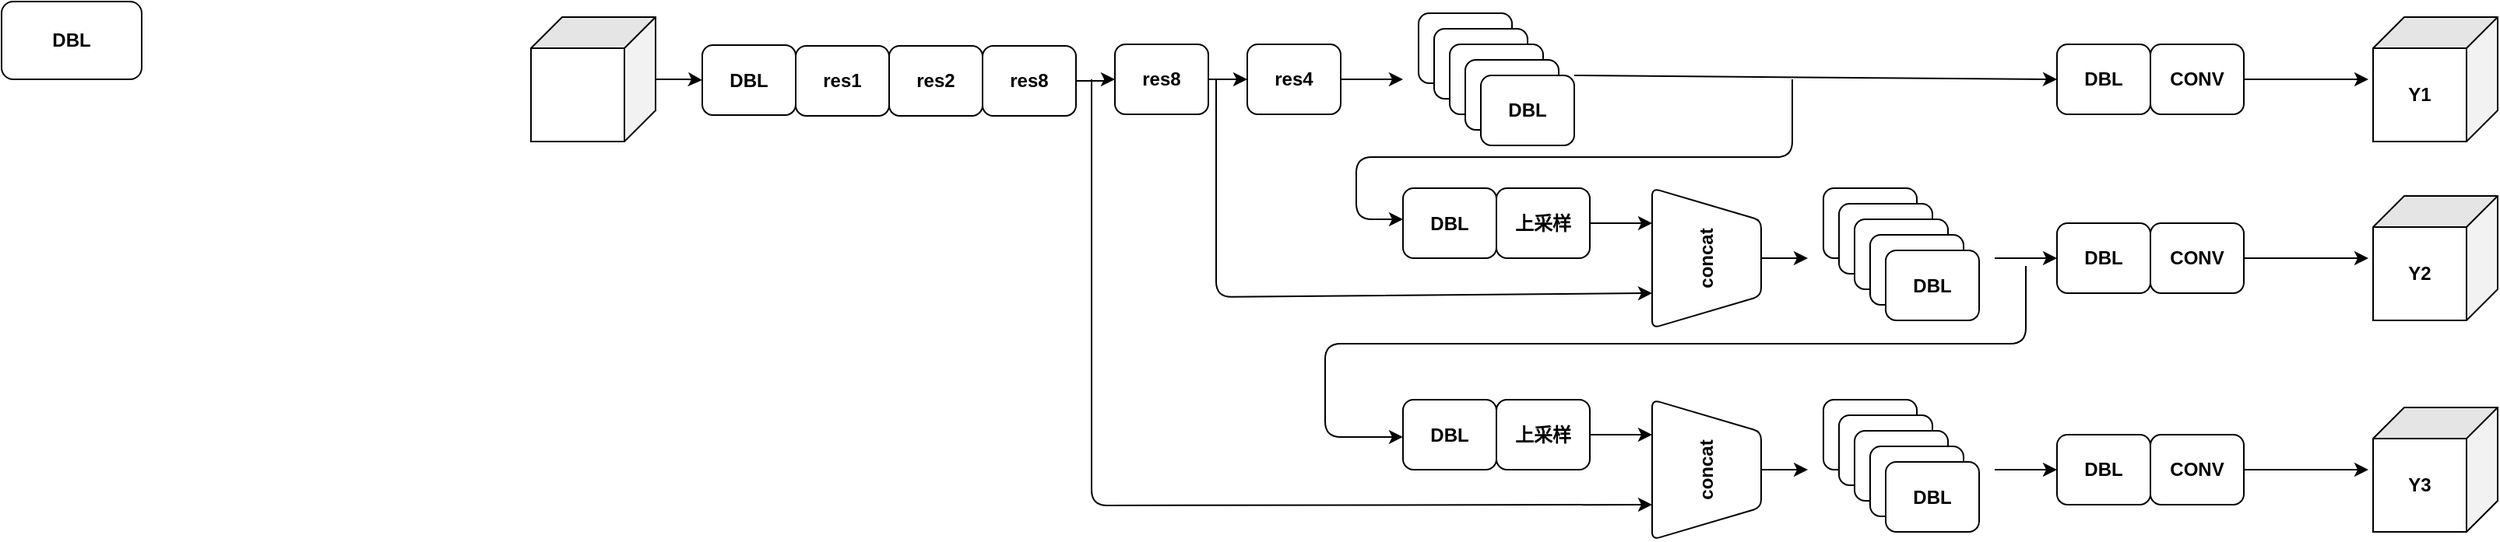 <mxfile version="14.6.12" type="github">
  <diagram id="DayRkasAOrRNS60TjSqG" name="Page-1">
    <mxGraphModel dx="1883" dy="844" grid="1" gridSize="10" guides="1" tooltips="1" connect="1" arrows="1" fold="1" page="0" pageScale="1" pageWidth="1200" pageHeight="1920" math="0" shadow="0">
      <root>
        <mxCell id="0" />
        <mxCell id="1" parent="0" />
        <mxCell id="cg3MrvOszi7k7yyoZt42-67" style="edgeStyle=orthogonalEdgeStyle;rounded=0;orthogonalLoop=1;jettySize=auto;html=1;entryX=0;entryY=0.5;entryDx=0;entryDy=0;" edge="1" parent="1" source="cg3MrvOszi7k7yyoZt42-2" target="cg3MrvOszi7k7yyoZt42-17">
          <mxGeometry relative="1" as="geometry" />
        </mxCell>
        <mxCell id="cg3MrvOszi7k7yyoZt42-2" value="" style="shape=cube;whiteSpace=wrap;html=1;boundedLbl=1;backgroundOutline=1;darkOpacity=0.05;darkOpacity2=0.1;direction=south;" vertex="1" parent="1">
          <mxGeometry x="60" y="190" width="80" height="80" as="geometry" />
        </mxCell>
        <mxCell id="cg3MrvOszi7k7yyoZt42-10" value="&lt;b&gt;DBL&lt;/b&gt;" style="rounded=1;whiteSpace=wrap;html=1;" vertex="1" parent="1">
          <mxGeometry x="-280" y="180" width="90" height="50" as="geometry" />
        </mxCell>
        <mxCell id="cg3MrvOszi7k7yyoZt42-69" style="edgeStyle=orthogonalEdgeStyle;rounded=0;orthogonalLoop=1;jettySize=auto;html=1;entryX=0;entryY=0.5;entryDx=0;entryDy=0;" edge="1" parent="1" source="cg3MrvOszi7k7yyoZt42-18" target="cg3MrvOszi7k7yyoZt42-19">
          <mxGeometry relative="1" as="geometry" />
        </mxCell>
        <mxCell id="cg3MrvOszi7k7yyoZt42-18" value="&lt;b&gt;res8&lt;/b&gt;" style="rounded=1;whiteSpace=wrap;html=1;" vertex="1" parent="1">
          <mxGeometry x="435" y="207.5" width="60" height="45" as="geometry" />
        </mxCell>
        <mxCell id="cg3MrvOszi7k7yyoZt42-66" style="edgeStyle=orthogonalEdgeStyle;rounded=0;orthogonalLoop=1;jettySize=auto;html=1;" edge="1" parent="1" source="cg3MrvOszi7k7yyoZt42-19">
          <mxGeometry relative="1" as="geometry">
            <mxPoint x="620" y="230" as="targetPoint" />
          </mxGeometry>
        </mxCell>
        <mxCell id="cg3MrvOszi7k7yyoZt42-19" value="&lt;b&gt;res4&lt;/b&gt;" style="rounded=1;whiteSpace=wrap;html=1;" vertex="1" parent="1">
          <mxGeometry x="520" y="207.5" width="60" height="45" as="geometry" />
        </mxCell>
        <mxCell id="cg3MrvOszi7k7yyoZt42-36" value="" style="group" vertex="1" connectable="0" parent="1">
          <mxGeometry x="630" y="187.5" width="100" height="85" as="geometry" />
        </mxCell>
        <mxCell id="cg3MrvOszi7k7yyoZt42-31" value="&lt;b&gt;DBL&lt;/b&gt;" style="rounded=1;whiteSpace=wrap;html=1;" vertex="1" parent="cg3MrvOszi7k7yyoZt42-36">
          <mxGeometry width="60" height="45" as="geometry" />
        </mxCell>
        <mxCell id="cg3MrvOszi7k7yyoZt42-32" value="&lt;b&gt;DBL&lt;/b&gt;" style="rounded=1;whiteSpace=wrap;html=1;" vertex="1" parent="cg3MrvOszi7k7yyoZt42-36">
          <mxGeometry x="10" y="10" width="60" height="45" as="geometry" />
        </mxCell>
        <mxCell id="cg3MrvOszi7k7yyoZt42-33" value="&lt;b&gt;DBL&lt;/b&gt;" style="rounded=1;whiteSpace=wrap;html=1;" vertex="1" parent="cg3MrvOszi7k7yyoZt42-36">
          <mxGeometry x="20" y="20" width="60" height="45" as="geometry" />
        </mxCell>
        <mxCell id="cg3MrvOszi7k7yyoZt42-34" value="&lt;b&gt;DBL&lt;/b&gt;" style="rounded=1;whiteSpace=wrap;html=1;" vertex="1" parent="cg3MrvOszi7k7yyoZt42-36">
          <mxGeometry x="30" y="30" width="60" height="45" as="geometry" />
        </mxCell>
        <mxCell id="cg3MrvOszi7k7yyoZt42-35" value="&lt;b&gt;DBL&lt;/b&gt;" style="rounded=1;whiteSpace=wrap;html=1;" vertex="1" parent="cg3MrvOszi7k7yyoZt42-36">
          <mxGeometry x="40" y="40" width="60" height="45" as="geometry" />
        </mxCell>
        <mxCell id="cg3MrvOszi7k7yyoZt42-37" value="&lt;b&gt;DBL&lt;/b&gt;" style="rounded=1;whiteSpace=wrap;html=1;" vertex="1" parent="1">
          <mxGeometry x="620" y="300" width="60" height="45" as="geometry" />
        </mxCell>
        <mxCell id="cg3MrvOszi7k7yyoZt42-38" value="" style="group" vertex="1" connectable="0" parent="1">
          <mxGeometry x="170" y="208" width="240" height="45" as="geometry" />
        </mxCell>
        <mxCell id="cg3MrvOszi7k7yyoZt42-13" value="&lt;b&gt;res8&lt;/b&gt;" style="rounded=1;whiteSpace=wrap;html=1;" vertex="1" parent="cg3MrvOszi7k7yyoZt42-38">
          <mxGeometry x="180" y="0.5" width="60" height="45" as="geometry" />
        </mxCell>
        <mxCell id="cg3MrvOszi7k7yyoZt42-15" value="&lt;b&gt;res2&lt;/b&gt;" style="rounded=1;whiteSpace=wrap;html=1;" vertex="1" parent="cg3MrvOszi7k7yyoZt42-38">
          <mxGeometry x="120" y="0.5" width="60" height="45" as="geometry" />
        </mxCell>
        <mxCell id="cg3MrvOszi7k7yyoZt42-16" value="&lt;b&gt;res1&lt;/b&gt;" style="rounded=1;whiteSpace=wrap;html=1;" vertex="1" parent="cg3MrvOszi7k7yyoZt42-38">
          <mxGeometry x="60" y="0.5" width="60" height="45" as="geometry" />
        </mxCell>
        <mxCell id="cg3MrvOszi7k7yyoZt42-17" value="&lt;b&gt;DBL&lt;/b&gt;" style="rounded=1;whiteSpace=wrap;html=1;" vertex="1" parent="cg3MrvOszi7k7yyoZt42-38">
          <mxGeometry width="60" height="45" as="geometry" />
        </mxCell>
        <mxCell id="cg3MrvOszi7k7yyoZt42-74" style="edgeStyle=orthogonalEdgeStyle;rounded=0;orthogonalLoop=1;jettySize=auto;html=1;entryX=0.75;entryY=0;entryDx=0;entryDy=0;" edge="1" parent="1" source="cg3MrvOszi7k7yyoZt42-39" target="cg3MrvOszi7k7yyoZt42-40">
          <mxGeometry relative="1" as="geometry" />
        </mxCell>
        <mxCell id="cg3MrvOszi7k7yyoZt42-39" value="&lt;b&gt;上采样&lt;/b&gt;" style="rounded=1;whiteSpace=wrap;html=1;" vertex="1" parent="1">
          <mxGeometry x="680" y="300" width="60" height="45" as="geometry" />
        </mxCell>
        <mxCell id="cg3MrvOszi7k7yyoZt42-79" style="edgeStyle=orthogonalEdgeStyle;rounded=0;orthogonalLoop=1;jettySize=auto;html=1;" edge="1" parent="1" source="cg3MrvOszi7k7yyoZt42-40">
          <mxGeometry relative="1" as="geometry">
            <mxPoint x="880" y="345" as="targetPoint" />
          </mxGeometry>
        </mxCell>
        <mxCell id="cg3MrvOszi7k7yyoZt42-40" value="&lt;b&gt;concat&lt;/b&gt;" style="verticalLabelPosition=middle;verticalAlign=middle;html=1;shape=trapezoid;perimeter=trapezoidPerimeter;whiteSpace=wrap;size=0.23;arcSize=10;flipV=1;labelPosition=center;align=center;rounded=1;glass=1;gradientColor=none;rotation=-90;" vertex="1" parent="1">
          <mxGeometry x="770" y="310" width="90" height="70" as="geometry" />
        </mxCell>
        <mxCell id="cg3MrvOszi7k7yyoZt42-41" value="" style="group" vertex="1" connectable="0" parent="1">
          <mxGeometry x="890" y="300" width="100" height="85" as="geometry" />
        </mxCell>
        <mxCell id="cg3MrvOszi7k7yyoZt42-42" value="&lt;b&gt;DBL&lt;/b&gt;" style="rounded=1;whiteSpace=wrap;html=1;" vertex="1" parent="cg3MrvOszi7k7yyoZt42-41">
          <mxGeometry width="60" height="45" as="geometry" />
        </mxCell>
        <mxCell id="cg3MrvOszi7k7yyoZt42-43" value="&lt;b&gt;DBL&lt;/b&gt;" style="rounded=1;whiteSpace=wrap;html=1;" vertex="1" parent="cg3MrvOszi7k7yyoZt42-41">
          <mxGeometry x="10" y="10" width="60" height="45" as="geometry" />
        </mxCell>
        <mxCell id="cg3MrvOszi7k7yyoZt42-44" value="&lt;b&gt;DBL&lt;/b&gt;" style="rounded=1;whiteSpace=wrap;html=1;" vertex="1" parent="cg3MrvOszi7k7yyoZt42-41">
          <mxGeometry x="20" y="20" width="60" height="45" as="geometry" />
        </mxCell>
        <mxCell id="cg3MrvOszi7k7yyoZt42-45" value="&lt;b&gt;DBL&lt;/b&gt;" style="rounded=1;whiteSpace=wrap;html=1;" vertex="1" parent="cg3MrvOszi7k7yyoZt42-41">
          <mxGeometry x="30" y="30" width="60" height="45" as="geometry" />
        </mxCell>
        <mxCell id="cg3MrvOszi7k7yyoZt42-46" value="&lt;b&gt;DBL&lt;/b&gt;" style="rounded=1;whiteSpace=wrap;html=1;" vertex="1" parent="cg3MrvOszi7k7yyoZt42-41">
          <mxGeometry x="40" y="40" width="60" height="45" as="geometry" />
        </mxCell>
        <mxCell id="cg3MrvOszi7k7yyoZt42-47" value="&lt;b&gt;DBL&lt;/b&gt;" style="rounded=1;whiteSpace=wrap;html=1;" vertex="1" parent="1">
          <mxGeometry x="1040" y="322.5" width="60" height="45" as="geometry" />
        </mxCell>
        <mxCell id="cg3MrvOszi7k7yyoZt42-80" style="edgeStyle=orthogonalEdgeStyle;rounded=0;orthogonalLoop=1;jettySize=auto;html=1;" edge="1" parent="1" source="cg3MrvOszi7k7yyoZt42-48">
          <mxGeometry relative="1" as="geometry">
            <mxPoint x="1240" y="345" as="targetPoint" />
          </mxGeometry>
        </mxCell>
        <mxCell id="cg3MrvOszi7k7yyoZt42-48" value="&lt;b&gt;CONV&lt;/b&gt;" style="rounded=1;whiteSpace=wrap;html=1;" vertex="1" parent="1">
          <mxGeometry x="1100" y="322.5" width="60" height="45" as="geometry" />
        </mxCell>
        <mxCell id="cg3MrvOszi7k7yyoZt42-49" value="&lt;b&gt;Y2&lt;/b&gt;" style="shape=cube;whiteSpace=wrap;html=1;boundedLbl=1;backgroundOutline=1;darkOpacity=0.05;darkOpacity2=0.1;direction=south;" vertex="1" parent="1">
          <mxGeometry x="1243" y="305" width="80" height="80" as="geometry" />
        </mxCell>
        <mxCell id="cg3MrvOszi7k7yyoZt42-50" value="&lt;b&gt;DBL&lt;/b&gt;" style="rounded=1;whiteSpace=wrap;html=1;" vertex="1" parent="1">
          <mxGeometry x="620" y="436" width="60" height="45" as="geometry" />
        </mxCell>
        <mxCell id="cg3MrvOszi7k7yyoZt42-78" style="edgeStyle=orthogonalEdgeStyle;rounded=0;orthogonalLoop=1;jettySize=auto;html=1;entryX=0.75;entryY=0;entryDx=0;entryDy=0;" edge="1" parent="1" source="cg3MrvOszi7k7yyoZt42-51" target="cg3MrvOszi7k7yyoZt42-52">
          <mxGeometry relative="1" as="geometry" />
        </mxCell>
        <mxCell id="cg3MrvOszi7k7yyoZt42-51" value="&lt;b&gt;上采样&lt;/b&gt;" style="rounded=1;whiteSpace=wrap;html=1;" vertex="1" parent="1">
          <mxGeometry x="680" y="436" width="60" height="45" as="geometry" />
        </mxCell>
        <mxCell id="cg3MrvOszi7k7yyoZt42-83" style="edgeStyle=orthogonalEdgeStyle;rounded=0;orthogonalLoop=1;jettySize=auto;html=1;" edge="1" parent="1" source="cg3MrvOszi7k7yyoZt42-52">
          <mxGeometry relative="1" as="geometry">
            <mxPoint x="880" y="481" as="targetPoint" />
          </mxGeometry>
        </mxCell>
        <mxCell id="cg3MrvOszi7k7yyoZt42-52" value="&lt;b&gt;concat&lt;/b&gt;" style="verticalLabelPosition=middle;verticalAlign=middle;html=1;shape=trapezoid;perimeter=trapezoidPerimeter;whiteSpace=wrap;size=0.23;arcSize=10;flipV=1;labelPosition=center;align=center;rounded=1;glass=1;gradientColor=none;rotation=-90;" vertex="1" parent="1">
          <mxGeometry x="770" y="446" width="90" height="70" as="geometry" />
        </mxCell>
        <mxCell id="cg3MrvOszi7k7yyoZt42-53" value="" style="group" vertex="1" connectable="0" parent="1">
          <mxGeometry x="890" y="436" width="100" height="85" as="geometry" />
        </mxCell>
        <mxCell id="cg3MrvOszi7k7yyoZt42-54" value="&lt;b&gt;DBL&lt;/b&gt;" style="rounded=1;whiteSpace=wrap;html=1;" vertex="1" parent="cg3MrvOszi7k7yyoZt42-53">
          <mxGeometry width="60" height="45" as="geometry" />
        </mxCell>
        <mxCell id="cg3MrvOszi7k7yyoZt42-55" value="&lt;b&gt;DBL&lt;/b&gt;" style="rounded=1;whiteSpace=wrap;html=1;" vertex="1" parent="cg3MrvOszi7k7yyoZt42-53">
          <mxGeometry x="10" y="10" width="60" height="45" as="geometry" />
        </mxCell>
        <mxCell id="cg3MrvOszi7k7yyoZt42-56" value="&lt;b&gt;DBL&lt;/b&gt;" style="rounded=1;whiteSpace=wrap;html=1;" vertex="1" parent="cg3MrvOszi7k7yyoZt42-53">
          <mxGeometry x="20" y="20" width="60" height="45" as="geometry" />
        </mxCell>
        <mxCell id="cg3MrvOszi7k7yyoZt42-57" value="&lt;b&gt;DBL&lt;/b&gt;" style="rounded=1;whiteSpace=wrap;html=1;" vertex="1" parent="cg3MrvOszi7k7yyoZt42-53">
          <mxGeometry x="30" y="30" width="60" height="45" as="geometry" />
        </mxCell>
        <mxCell id="cg3MrvOszi7k7yyoZt42-58" value="&lt;b&gt;DBL&lt;/b&gt;" style="rounded=1;whiteSpace=wrap;html=1;" vertex="1" parent="cg3MrvOszi7k7yyoZt42-53">
          <mxGeometry x="40" y="40" width="60" height="45" as="geometry" />
        </mxCell>
        <mxCell id="cg3MrvOszi7k7yyoZt42-59" value="&lt;b&gt;DBL&lt;/b&gt;" style="rounded=1;whiteSpace=wrap;html=1;" vertex="1" parent="1">
          <mxGeometry x="1040" y="458.5" width="60" height="45" as="geometry" />
        </mxCell>
        <mxCell id="cg3MrvOszi7k7yyoZt42-82" style="edgeStyle=orthogonalEdgeStyle;rounded=0;orthogonalLoop=1;jettySize=auto;html=1;" edge="1" parent="1" source="cg3MrvOszi7k7yyoZt42-60">
          <mxGeometry relative="1" as="geometry">
            <mxPoint x="1240" y="481" as="targetPoint" />
          </mxGeometry>
        </mxCell>
        <mxCell id="cg3MrvOszi7k7yyoZt42-60" value="&lt;b&gt;CONV&lt;/b&gt;" style="rounded=1;whiteSpace=wrap;html=1;" vertex="1" parent="1">
          <mxGeometry x="1100" y="458.5" width="60" height="45" as="geometry" />
        </mxCell>
        <mxCell id="cg3MrvOszi7k7yyoZt42-61" value="&lt;b&gt;DBL&lt;/b&gt;" style="rounded=1;whiteSpace=wrap;html=1;" vertex="1" parent="1">
          <mxGeometry x="1040" y="207.5" width="60" height="45" as="geometry" />
        </mxCell>
        <mxCell id="cg3MrvOszi7k7yyoZt42-81" style="edgeStyle=orthogonalEdgeStyle;rounded=0;orthogonalLoop=1;jettySize=auto;html=1;" edge="1" parent="1" source="cg3MrvOszi7k7yyoZt42-62">
          <mxGeometry relative="1" as="geometry">
            <mxPoint x="1240" y="230" as="targetPoint" />
          </mxGeometry>
        </mxCell>
        <mxCell id="cg3MrvOszi7k7yyoZt42-62" value="&lt;b&gt;CONV&lt;/b&gt;" style="rounded=1;whiteSpace=wrap;html=1;" vertex="1" parent="1">
          <mxGeometry x="1100" y="207.5" width="60" height="45" as="geometry" />
        </mxCell>
        <mxCell id="cg3MrvOszi7k7yyoZt42-68" style="edgeStyle=orthogonalEdgeStyle;rounded=0;orthogonalLoop=1;jettySize=auto;html=1;entryX=0;entryY=0.5;entryDx=0;entryDy=0;" edge="1" parent="1" source="cg3MrvOszi7k7yyoZt42-13" target="cg3MrvOszi7k7yyoZt42-18">
          <mxGeometry relative="1" as="geometry" />
        </mxCell>
        <mxCell id="cg3MrvOszi7k7yyoZt42-71" value="" style="endArrow=classic;html=1;entryX=0;entryY=0.5;entryDx=0;entryDy=0;exitX=1;exitY=0;exitDx=0;exitDy=0;" edge="1" parent="1" source="cg3MrvOszi7k7yyoZt42-35" target="cg3MrvOszi7k7yyoZt42-61">
          <mxGeometry width="50" height="50" relative="1" as="geometry">
            <mxPoint x="750" y="230" as="sourcePoint" />
            <mxPoint x="630" y="470" as="targetPoint" />
          </mxGeometry>
        </mxCell>
        <mxCell id="cg3MrvOszi7k7yyoZt42-72" value="" style="endArrow=classic;html=1;" edge="1" parent="1">
          <mxGeometry width="50" height="50" relative="1" as="geometry">
            <mxPoint x="870" y="230" as="sourcePoint" />
            <mxPoint x="620" y="320" as="targetPoint" />
            <Array as="points">
              <mxPoint x="870" y="280" />
              <mxPoint x="590" y="280" />
              <mxPoint x="590" y="320" />
            </Array>
          </mxGeometry>
        </mxCell>
        <mxCell id="cg3MrvOszi7k7yyoZt42-73" value="" style="endArrow=classic;html=1;entryX=0.25;entryY=0;entryDx=0;entryDy=0;" edge="1" parent="1" target="cg3MrvOszi7k7yyoZt42-40">
          <mxGeometry width="50" height="50" relative="1" as="geometry">
            <mxPoint x="500" y="230" as="sourcePoint" />
            <mxPoint x="620" y="470" as="targetPoint" />
            <Array as="points">
              <mxPoint x="500" y="370" />
            </Array>
          </mxGeometry>
        </mxCell>
        <mxCell id="cg3MrvOszi7k7yyoZt42-75" value="&lt;b&gt;Y1&lt;/b&gt;" style="shape=cube;whiteSpace=wrap;html=1;boundedLbl=1;backgroundOutline=1;darkOpacity=0.05;darkOpacity2=0.1;direction=south;" vertex="1" parent="1">
          <mxGeometry x="1243" y="190" width="80" height="80" as="geometry" />
        </mxCell>
        <mxCell id="cg3MrvOszi7k7yyoZt42-76" value="&lt;b&gt;Y3&lt;/b&gt;" style="shape=cube;whiteSpace=wrap;html=1;boundedLbl=1;backgroundOutline=1;darkOpacity=0.05;darkOpacity2=0.1;direction=south;" vertex="1" parent="1">
          <mxGeometry x="1243" y="441" width="80" height="80" as="geometry" />
        </mxCell>
        <mxCell id="cg3MrvOszi7k7yyoZt42-77" value="" style="endArrow=classic;html=1;entryX=0.25;entryY=0;entryDx=0;entryDy=0;" edge="1" parent="1" target="cg3MrvOszi7k7yyoZt42-52">
          <mxGeometry width="50" height="50" relative="1" as="geometry">
            <mxPoint x="420" y="230" as="sourcePoint" />
            <mxPoint x="450" y="470" as="targetPoint" />
            <Array as="points">
              <mxPoint x="420" y="504" />
            </Array>
          </mxGeometry>
        </mxCell>
        <mxCell id="cg3MrvOszi7k7yyoZt42-84" value="" style="endArrow=classic;html=1;entryX=0;entryY=0.5;entryDx=0;entryDy=0;" edge="1" parent="1" target="cg3MrvOszi7k7yyoZt42-47">
          <mxGeometry width="50" height="50" relative="1" as="geometry">
            <mxPoint x="1000" y="345" as="sourcePoint" />
            <mxPoint x="940" y="470" as="targetPoint" />
          </mxGeometry>
        </mxCell>
        <mxCell id="cg3MrvOszi7k7yyoZt42-85" value="" style="endArrow=classic;html=1;entryX=0;entryY=0.533;entryDx=0;entryDy=0;entryPerimeter=0;" edge="1" parent="1" target="cg3MrvOszi7k7yyoZt42-50">
          <mxGeometry width="50" height="50" relative="1" as="geometry">
            <mxPoint x="1020" y="350" as="sourcePoint" />
            <mxPoint x="610" y="460" as="targetPoint" />
            <Array as="points">
              <mxPoint x="1020" y="400" />
              <mxPoint x="570" y="400" />
              <mxPoint x="570" y="460" />
            </Array>
          </mxGeometry>
        </mxCell>
        <mxCell id="cg3MrvOszi7k7yyoZt42-86" value="" style="endArrow=classic;html=1;entryX=0;entryY=0.5;entryDx=0;entryDy=0;" edge="1" parent="1" target="cg3MrvOszi7k7yyoZt42-59">
          <mxGeometry width="50" height="50" relative="1" as="geometry">
            <mxPoint x="1000" y="481" as="sourcePoint" />
            <mxPoint x="940" y="470" as="targetPoint" />
          </mxGeometry>
        </mxCell>
      </root>
    </mxGraphModel>
  </diagram>
</mxfile>

